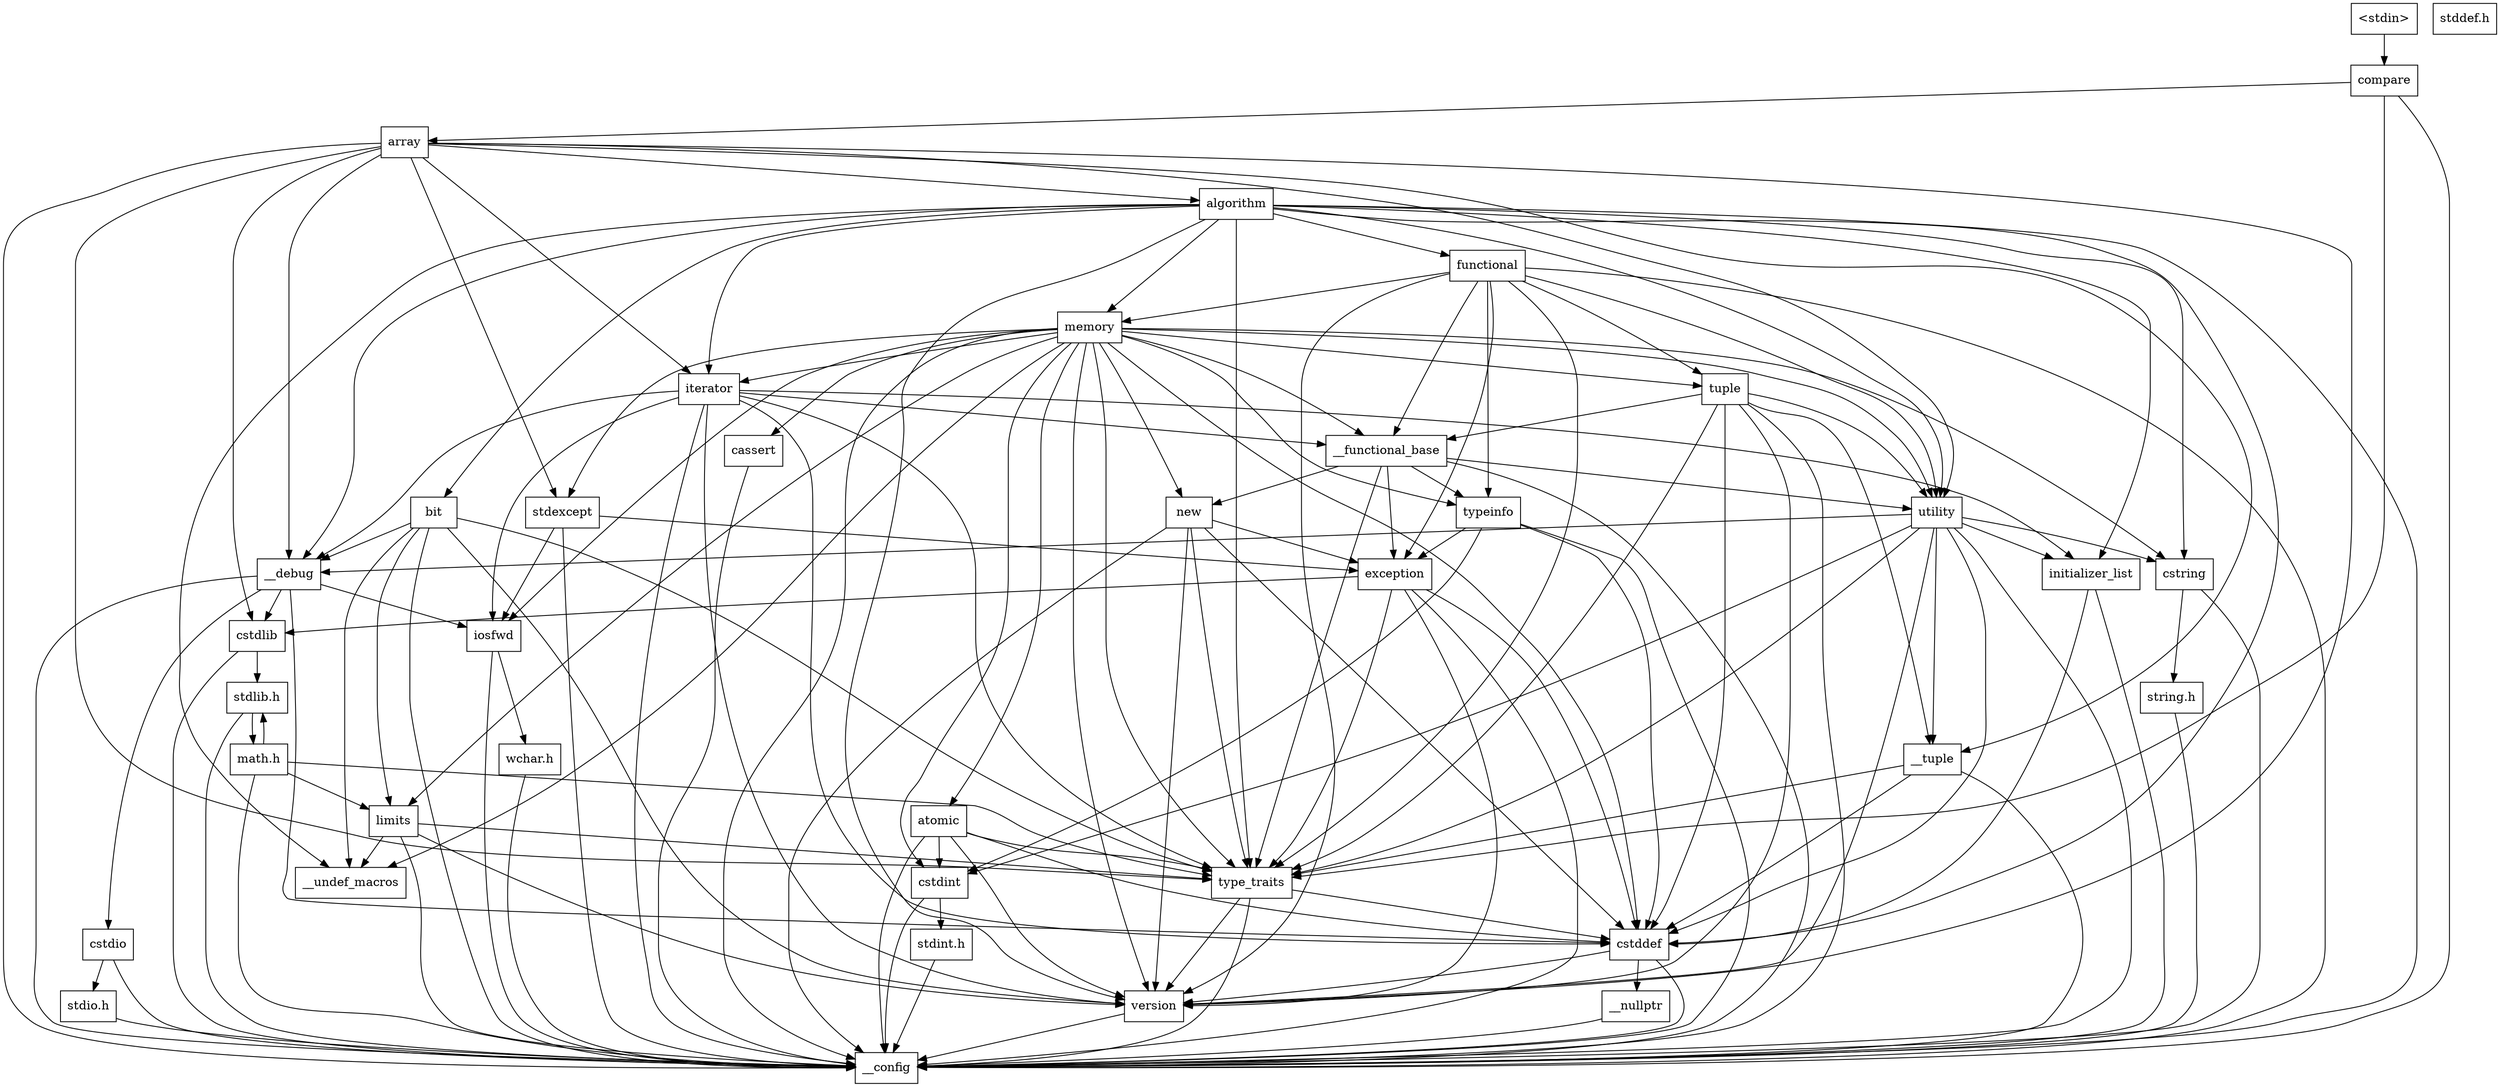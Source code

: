 digraph "dependencies" {
  header_0 [ shape="box", label="\<stdin\>" ];
  header_1 [ shape="box", label="compare" ];
  header_100 [ shape="box", label="iterator" ];
  header_101 [ shape="box", label="__functional_base" ];
  header_102 [ shape="box", label="typeinfo" ];
  header_103 [ shape="box", label="exception" ];
  header_104 [ shape="box", label="new" ];
  header_105 [ shape="box", label="algorithm" ];
  header_106 [ shape="box", label="memory" ];
  header_107 [ shape="box", label="tuple" ];
  header_108 [ shape="box", label="stdexcept" ];
  header_109 [ shape="box", label="cassert" ];
  header_11 [ shape="box", label="type_traits" ];
  header_111 [ shape="box", label="atomic" ];
  header_112 [ shape="box", label="functional" ];
  header_113 [ shape="box", label="bit" ];
  header_12 [ shape="box", label="cstddef" ];
  header_13 [ shape="box", label="version" ];
  header_16 [ shape="box", label="__nullptr" ];
  header_17 [ shape="box", label="array" ];
  header_18 [ shape="box", label="__tuple" ];
  header_19 [ shape="box", label="utility" ];
  header_2 [ shape="box", label="__config" ];
  header_20 [ shape="box", label="initializer_list" ];
  header_21 [ shape="box", label="cstring" ];
  header_22 [ shape="box", label="string.h" ];
  header_25 [ shape="box", label="stddef.h" ];
  header_29 [ shape="box", label="cstdint" ];
  header_30 [ shape="box", label="stdint.h" ];
  header_38 [ shape="box", label="__debug" ];
  header_39 [ shape="box", label="iosfwd" ];
  header_40 [ shape="box", label="wchar.h" ];
  header_50 [ shape="box", label="cstdlib" ];
  header_51 [ shape="box", label="stdlib.h" ];
  header_76 [ shape="box", label="math.h" ];
  header_88 [ shape="box", label="limits" ];
  header_89 [ shape="box", label="__undef_macros" ];
  header_90 [ shape="box", label="cstdio" ];
  header_91 [ shape="box", label="stdio.h" ];
  header_76 -> header_51;
  header_76 -> header_88;
  header_76 -> header_2;
  header_76 -> header_11;
  header_112 -> header_11;
  header_112 -> header_13;
  header_112 -> header_19;
  header_112 -> header_2;
  header_112 -> header_107;
  header_112 -> header_106;
  header_112 -> header_101;
  header_112 -> header_103;
  header_112 -> header_102;
  header_113 -> header_11;
  header_113 -> header_38;
  header_113 -> header_13;
  header_113 -> header_89;
  header_113 -> header_88;
  header_113 -> header_2;
  header_111 -> header_29;
  header_111 -> header_2;
  header_111 -> header_11;
  header_111 -> header_12;
  header_111 -> header_13;
  header_40 -> header_2;
  header_105 -> header_11;
  header_105 -> header_12;
  header_105 -> header_13;
  header_105 -> header_21;
  header_105 -> header_20;
  header_105 -> header_19;
  header_105 -> header_89;
  header_105 -> header_38;
  header_105 -> header_2;
  header_105 -> header_106;
  header_105 -> header_112;
  header_105 -> header_100;
  header_105 -> header_113;
  header_104 -> header_103;
  header_104 -> header_2;
  header_104 -> header_11;
  header_104 -> header_12;
  header_104 -> header_13;
  header_107 -> header_11;
  header_107 -> header_12;
  header_107 -> header_13;
  header_107 -> header_18;
  header_107 -> header_19;
  header_107 -> header_2;
  header_107 -> header_101;
  header_106 -> header_2;
  header_106 -> header_29;
  header_106 -> header_11;
  header_106 -> header_12;
  header_106 -> header_39;
  header_106 -> header_13;
  header_106 -> header_21;
  header_106 -> header_19;
  header_106 -> header_89;
  header_106 -> header_88;
  header_106 -> header_109;
  header_106 -> header_108;
  header_106 -> header_104;
  header_106 -> header_107;
  header_106 -> header_111;
  header_106 -> header_101;
  header_106 -> header_100;
  header_106 -> header_102;
  header_101 -> header_11;
  header_101 -> header_19;
  header_101 -> header_2;
  header_101 -> header_104;
  header_101 -> header_103;
  header_101 -> header_102;
  header_100 -> header_11;
  header_100 -> header_38;
  header_100 -> header_39;
  header_100 -> header_13;
  header_100 -> header_20;
  header_100 -> header_2;
  header_100 -> header_12;
  header_100 -> header_101;
  header_0 -> header_1;
  header_1 -> header_17;
  header_1 -> header_2;
  header_1 -> header_11;
  header_50 -> header_51;
  header_50 -> header_2;
  header_51 -> header_76;
  header_51 -> header_2;
  header_29 -> header_2;
  header_29 -> header_30;
  header_21 -> header_2;
  header_21 -> header_22;
  header_20 -> header_2;
  header_20 -> header_12;
  header_22 -> header_2;
  header_38 -> header_50;
  header_38 -> header_90;
  header_38 -> header_2;
  header_38 -> header_12;
  header_38 -> header_39;
  header_39 -> header_2;
  header_39 -> header_40;
  header_30 -> header_2;
  header_109 -> header_2;
  header_108 -> header_2;
  header_108 -> header_103;
  header_108 -> header_39;
  header_88 -> header_89;
  header_88 -> header_2;
  header_88 -> header_11;
  header_88 -> header_13;
  header_103 -> header_50;
  header_103 -> header_2;
  header_103 -> header_11;
  header_103 -> header_12;
  header_103 -> header_13;
  header_102 -> header_29;
  header_102 -> header_2;
  header_102 -> header_12;
  header_102 -> header_103;
  header_16 -> header_2;
  header_17 -> header_11;
  header_17 -> header_38;
  header_17 -> header_13;
  header_17 -> header_50;
  header_17 -> header_18;
  header_17 -> header_19;
  header_17 -> header_2;
  header_17 -> header_108;
  header_17 -> header_105;
  header_17 -> header_100;
  header_11 -> header_2;
  header_11 -> header_12;
  header_11 -> header_13;
  header_12 -> header_16;
  header_12 -> header_2;
  header_12 -> header_13;
  header_13 -> header_2;
  header_18 -> header_2;
  header_18 -> header_11;
  header_18 -> header_12;
  header_19 -> header_29;
  header_19 -> header_11;
  header_19 -> header_12;
  header_19 -> header_13;
  header_19 -> header_18;
  header_19 -> header_21;
  header_19 -> header_20;
  header_19 -> header_38;
  header_19 -> header_2;
  header_90 -> header_2;
  header_90 -> header_91;
  header_91 -> header_2;
}